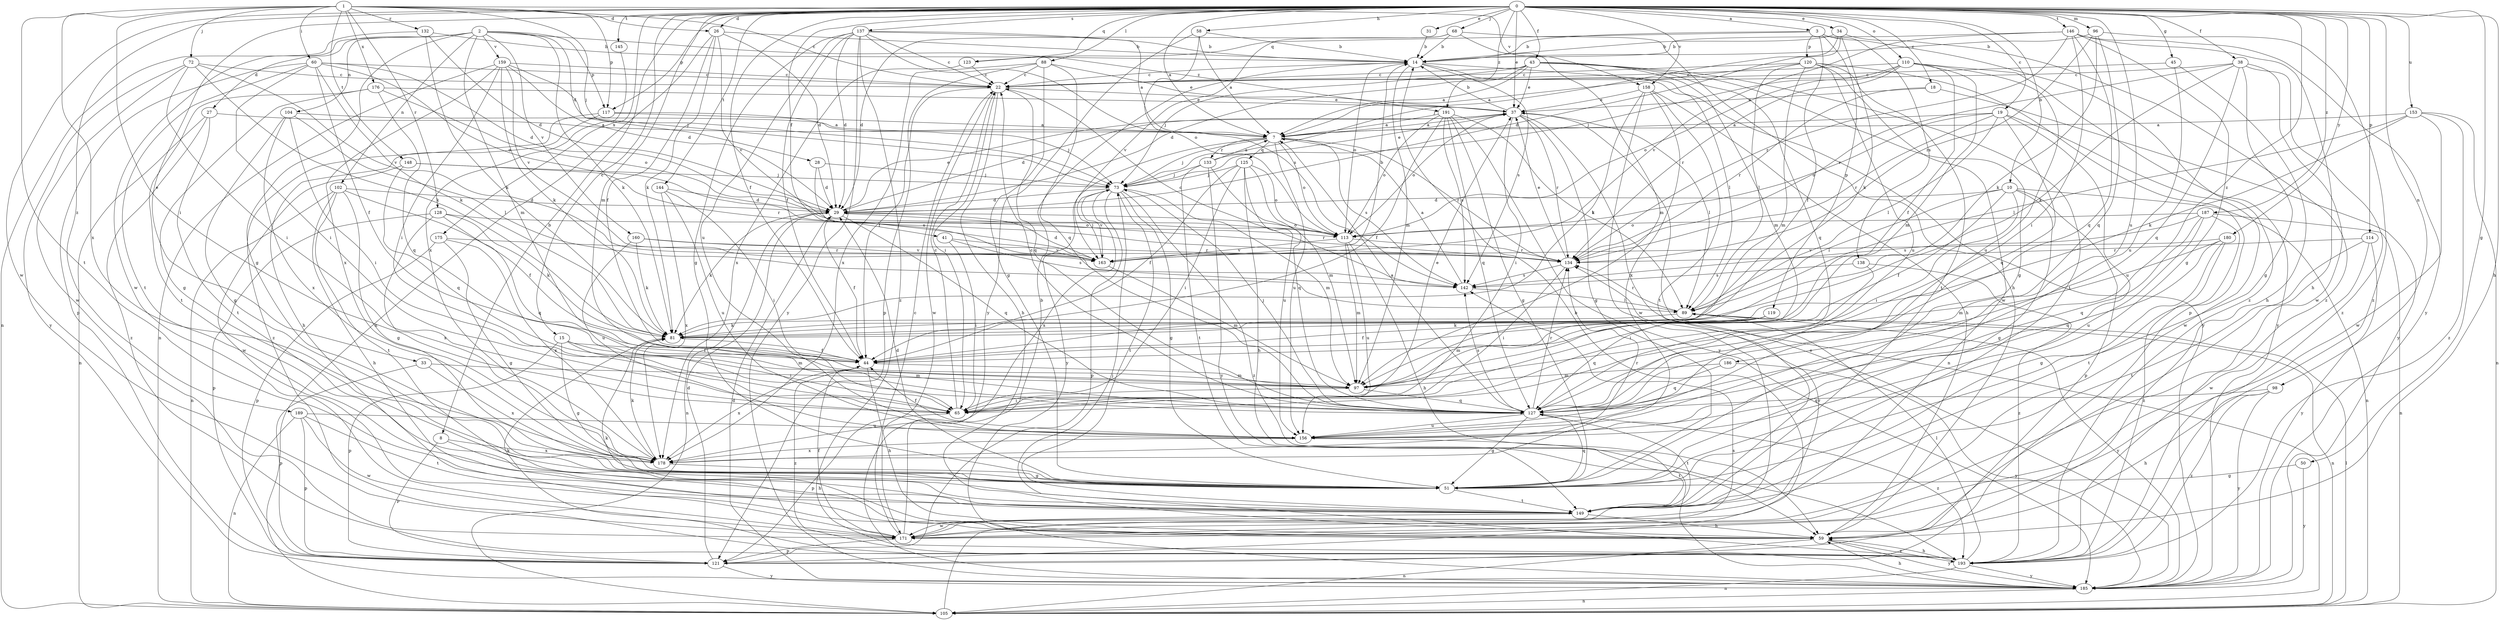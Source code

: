 strict digraph  {
0;
1;
2;
3;
7;
8;
10;
14;
15;
18;
19;
22;
26;
27;
28;
29;
31;
33;
34;
37;
38;
41;
43;
44;
45;
50;
51;
58;
59;
60;
65;
68;
72;
73;
81;
88;
89;
96;
97;
98;
102;
104;
105;
110;
113;
114;
117;
119;
120;
121;
123;
125;
127;
128;
132;
133;
134;
137;
138;
142;
144;
145;
146;
148;
149;
153;
156;
158;
159;
160;
163;
171;
175;
176;
178;
180;
185;
186;
187;
189;
191;
193;
0 -> 3  [label=a];
0 -> 7  [label=a];
0 -> 8  [label=b];
0 -> 10  [label=b];
0 -> 15  [label=c];
0 -> 18  [label=c];
0 -> 19  [label=c];
0 -> 26  [label=d];
0 -> 31  [label=e];
0 -> 33  [label=e];
0 -> 34  [label=e];
0 -> 37  [label=e];
0 -> 38  [label=f];
0 -> 41  [label=f];
0 -> 43  [label=f];
0 -> 44  [label=f];
0 -> 45  [label=g];
0 -> 50  [label=g];
0 -> 58  [label=h];
0 -> 59  [label=h];
0 -> 68  [label=j];
0 -> 88  [label=l];
0 -> 96  [label=m];
0 -> 97  [label=m];
0 -> 98  [label=n];
0 -> 110  [label=o];
0 -> 114  [label=p];
0 -> 117  [label=p];
0 -> 123  [label=q];
0 -> 137  [label=s];
0 -> 144  [label=t];
0 -> 145  [label=t];
0 -> 146  [label=t];
0 -> 153  [label=u];
0 -> 156  [label=u];
0 -> 158  [label=v];
0 -> 171  [label=w];
0 -> 175  [label=x];
0 -> 180  [label=y];
0 -> 186  [label=z];
0 -> 187  [label=z];
0 -> 189  [label=z];
0 -> 191  [label=z];
1 -> 22  [label=c];
1 -> 26  [label=d];
1 -> 60  [label=i];
1 -> 65  [label=i];
1 -> 72  [label=j];
1 -> 73  [label=j];
1 -> 117  [label=p];
1 -> 128  [label=r];
1 -> 132  [label=r];
1 -> 148  [label=t];
1 -> 149  [label=t];
1 -> 158  [label=v];
1 -> 176  [label=x];
1 -> 178  [label=x];
2 -> 27  [label=d];
2 -> 28  [label=d];
2 -> 51  [label=g];
2 -> 81  [label=k];
2 -> 97  [label=m];
2 -> 102  [label=n];
2 -> 104  [label=n];
2 -> 117  [label=p];
2 -> 159  [label=v];
2 -> 160  [label=v];
2 -> 171  [label=w];
2 -> 191  [label=z];
3 -> 14  [label=b];
3 -> 44  [label=f];
3 -> 119  [label=p];
3 -> 120  [label=p];
3 -> 123  [label=q];
3 -> 138  [label=s];
3 -> 193  [label=z];
7 -> 73  [label=j];
7 -> 113  [label=o];
7 -> 125  [label=q];
7 -> 133  [label=r];
7 -> 134  [label=r];
7 -> 142  [label=s];
7 -> 156  [label=u];
7 -> 185  [label=y];
8 -> 59  [label=h];
8 -> 121  [label=p];
8 -> 178  [label=x];
10 -> 29  [label=d];
10 -> 44  [label=f];
10 -> 51  [label=g];
10 -> 65  [label=i];
10 -> 89  [label=l];
10 -> 105  [label=n];
10 -> 121  [label=p];
14 -> 22  [label=c];
14 -> 89  [label=l];
14 -> 97  [label=m];
14 -> 113  [label=o];
14 -> 142  [label=s];
14 -> 185  [label=y];
15 -> 44  [label=f];
15 -> 51  [label=g];
15 -> 65  [label=i];
15 -> 97  [label=m];
15 -> 121  [label=p];
18 -> 37  [label=e];
18 -> 134  [label=r];
18 -> 185  [label=y];
19 -> 7  [label=a];
19 -> 89  [label=l];
19 -> 113  [label=o];
19 -> 127  [label=q];
19 -> 134  [label=r];
19 -> 156  [label=u];
19 -> 171  [label=w];
22 -> 37  [label=e];
22 -> 44  [label=f];
22 -> 59  [label=h];
22 -> 65  [label=i];
22 -> 127  [label=q];
22 -> 171  [label=w];
26 -> 14  [label=b];
26 -> 29  [label=d];
26 -> 44  [label=f];
26 -> 81  [label=k];
26 -> 105  [label=n];
26 -> 163  [label=v];
27 -> 7  [label=a];
27 -> 105  [label=n];
27 -> 149  [label=t];
27 -> 193  [label=z];
28 -> 29  [label=d];
28 -> 73  [label=j];
28 -> 142  [label=s];
29 -> 37  [label=e];
29 -> 44  [label=f];
29 -> 81  [label=k];
29 -> 105  [label=n];
29 -> 113  [label=o];
29 -> 127  [label=q];
29 -> 134  [label=r];
31 -> 14  [label=b];
33 -> 97  [label=m];
33 -> 121  [label=p];
33 -> 178  [label=x];
34 -> 14  [label=b];
34 -> 29  [label=d];
34 -> 73  [label=j];
34 -> 81  [label=k];
34 -> 193  [label=z];
37 -> 7  [label=a];
37 -> 14  [label=b];
37 -> 29  [label=d];
37 -> 51  [label=g];
37 -> 65  [label=i];
37 -> 89  [label=l];
37 -> 105  [label=n];
37 -> 113  [label=o];
37 -> 134  [label=r];
38 -> 22  [label=c];
38 -> 51  [label=g];
38 -> 81  [label=k];
38 -> 127  [label=q];
38 -> 134  [label=r];
38 -> 171  [label=w];
38 -> 193  [label=z];
41 -> 65  [label=i];
41 -> 142  [label=s];
41 -> 163  [label=v];
43 -> 7  [label=a];
43 -> 22  [label=c];
43 -> 29  [label=d];
43 -> 37  [label=e];
43 -> 51  [label=g];
43 -> 73  [label=j];
43 -> 97  [label=m];
43 -> 127  [label=q];
43 -> 149  [label=t];
44 -> 59  [label=h];
44 -> 97  [label=m];
44 -> 178  [label=x];
44 -> 193  [label=z];
45 -> 22  [label=c];
45 -> 59  [label=h];
45 -> 156  [label=u];
50 -> 51  [label=g];
50 -> 185  [label=y];
51 -> 29  [label=d];
51 -> 127  [label=q];
51 -> 149  [label=t];
58 -> 7  [label=a];
58 -> 14  [label=b];
58 -> 142  [label=s];
58 -> 185  [label=y];
59 -> 81  [label=k];
59 -> 105  [label=n];
59 -> 185  [label=y];
59 -> 193  [label=z];
60 -> 22  [label=c];
60 -> 29  [label=d];
60 -> 44  [label=f];
60 -> 65  [label=i];
60 -> 81  [label=k];
60 -> 113  [label=o];
60 -> 121  [label=p];
60 -> 149  [label=t];
65 -> 22  [label=c];
65 -> 37  [label=e];
65 -> 121  [label=p];
68 -> 14  [label=b];
68 -> 29  [label=d];
68 -> 59  [label=h];
68 -> 97  [label=m];
68 -> 163  [label=v];
72 -> 22  [label=c];
72 -> 65  [label=i];
72 -> 81  [label=k];
72 -> 163  [label=v];
72 -> 171  [label=w];
72 -> 185  [label=y];
73 -> 29  [label=d];
73 -> 51  [label=g];
73 -> 97  [label=m];
73 -> 121  [label=p];
73 -> 149  [label=t];
73 -> 163  [label=v];
73 -> 178  [label=x];
73 -> 193  [label=z];
81 -> 44  [label=f];
88 -> 22  [label=c];
88 -> 37  [label=e];
88 -> 51  [label=g];
88 -> 121  [label=p];
88 -> 127  [label=q];
88 -> 178  [label=x];
89 -> 81  [label=k];
89 -> 105  [label=n];
89 -> 134  [label=r];
89 -> 185  [label=y];
96 -> 14  [label=b];
96 -> 81  [label=k];
96 -> 127  [label=q];
96 -> 134  [label=r];
96 -> 193  [label=z];
97 -> 65  [label=i];
97 -> 127  [label=q];
98 -> 59  [label=h];
98 -> 127  [label=q];
98 -> 185  [label=y];
98 -> 193  [label=z];
102 -> 29  [label=d];
102 -> 44  [label=f];
102 -> 51  [label=g];
102 -> 59  [label=h];
102 -> 105  [label=n];
102 -> 149  [label=t];
104 -> 7  [label=a];
104 -> 51  [label=g];
104 -> 65  [label=i];
104 -> 89  [label=l];
104 -> 178  [label=x];
105 -> 89  [label=l];
105 -> 142  [label=s];
110 -> 22  [label=c];
110 -> 44  [label=f];
110 -> 73  [label=j];
110 -> 97  [label=m];
110 -> 113  [label=o];
110 -> 134  [label=r];
110 -> 156  [label=u];
110 -> 185  [label=y];
113 -> 59  [label=h];
113 -> 97  [label=m];
113 -> 134  [label=r];
113 -> 156  [label=u];
113 -> 163  [label=v];
114 -> 134  [label=r];
114 -> 149  [label=t];
114 -> 171  [label=w];
114 -> 185  [label=y];
117 -> 7  [label=a];
117 -> 59  [label=h];
117 -> 73  [label=j];
117 -> 193  [label=z];
119 -> 44  [label=f];
119 -> 81  [label=k];
119 -> 97  [label=m];
119 -> 127  [label=q];
120 -> 7  [label=a];
120 -> 22  [label=c];
120 -> 89  [label=l];
120 -> 97  [label=m];
120 -> 121  [label=p];
120 -> 149  [label=t];
120 -> 156  [label=u];
120 -> 171  [label=w];
121 -> 14  [label=b];
121 -> 29  [label=d];
121 -> 185  [label=y];
123 -> 22  [label=c];
123 -> 178  [label=x];
125 -> 44  [label=f];
125 -> 59  [label=h];
125 -> 65  [label=i];
125 -> 73  [label=j];
125 -> 113  [label=o];
125 -> 127  [label=q];
125 -> 156  [label=u];
127 -> 7  [label=a];
127 -> 22  [label=c];
127 -> 51  [label=g];
127 -> 73  [label=j];
127 -> 134  [label=r];
127 -> 142  [label=s];
127 -> 149  [label=t];
127 -> 156  [label=u];
127 -> 193  [label=z];
128 -> 81  [label=k];
128 -> 113  [label=o];
128 -> 121  [label=p];
128 -> 127  [label=q];
128 -> 178  [label=x];
132 -> 14  [label=b];
132 -> 29  [label=d];
132 -> 81  [label=k];
132 -> 105  [label=n];
133 -> 7  [label=a];
133 -> 37  [label=e];
133 -> 73  [label=j];
133 -> 97  [label=m];
133 -> 149  [label=t];
133 -> 185  [label=y];
134 -> 37  [label=e];
134 -> 65  [label=i];
134 -> 142  [label=s];
137 -> 7  [label=a];
137 -> 14  [label=b];
137 -> 22  [label=c];
137 -> 29  [label=d];
137 -> 44  [label=f];
137 -> 51  [label=g];
137 -> 113  [label=o];
137 -> 156  [label=u];
137 -> 185  [label=y];
137 -> 193  [label=z];
138 -> 65  [label=i];
138 -> 142  [label=s];
138 -> 193  [label=z];
142 -> 7  [label=a];
142 -> 22  [label=c];
142 -> 89  [label=l];
144 -> 29  [label=d];
144 -> 65  [label=i];
144 -> 156  [label=u];
144 -> 178  [label=x];
145 -> 178  [label=x];
146 -> 14  [label=b];
146 -> 51  [label=g];
146 -> 59  [label=h];
146 -> 65  [label=i];
146 -> 127  [label=q];
146 -> 134  [label=r];
146 -> 163  [label=v];
146 -> 185  [label=y];
148 -> 73  [label=j];
148 -> 127  [label=q];
148 -> 134  [label=r];
148 -> 171  [label=w];
149 -> 59  [label=h];
149 -> 171  [label=w];
153 -> 7  [label=a];
153 -> 81  [label=k];
153 -> 89  [label=l];
153 -> 105  [label=n];
153 -> 171  [label=w];
153 -> 193  [label=z];
156 -> 44  [label=f];
156 -> 149  [label=t];
156 -> 178  [label=x];
158 -> 37  [label=e];
158 -> 59  [label=h];
158 -> 81  [label=k];
158 -> 149  [label=t];
158 -> 171  [label=w];
158 -> 178  [label=x];
159 -> 22  [label=c];
159 -> 29  [label=d];
159 -> 65  [label=i];
159 -> 73  [label=j];
159 -> 81  [label=k];
159 -> 105  [label=n];
159 -> 163  [label=v];
159 -> 178  [label=x];
160 -> 81  [label=k];
160 -> 134  [label=r];
160 -> 156  [label=u];
160 -> 163  [label=v];
163 -> 14  [label=b];
163 -> 29  [label=d];
163 -> 73  [label=j];
163 -> 97  [label=m];
171 -> 14  [label=b];
171 -> 22  [label=c];
171 -> 44  [label=f];
171 -> 121  [label=p];
171 -> 134  [label=r];
175 -> 51  [label=g];
175 -> 121  [label=p];
175 -> 134  [label=r];
175 -> 178  [label=x];
176 -> 37  [label=e];
176 -> 51  [label=g];
176 -> 113  [label=o];
176 -> 127  [label=q];
176 -> 149  [label=t];
178 -> 51  [label=g];
178 -> 81  [label=k];
178 -> 134  [label=r];
180 -> 51  [label=g];
180 -> 97  [label=m];
180 -> 127  [label=q];
180 -> 163  [label=v];
180 -> 193  [label=z];
185 -> 29  [label=d];
185 -> 37  [label=e];
185 -> 59  [label=h];
185 -> 105  [label=n];
186 -> 97  [label=m];
186 -> 127  [label=q];
186 -> 185  [label=y];
187 -> 105  [label=n];
187 -> 113  [label=o];
187 -> 127  [label=q];
187 -> 142  [label=s];
187 -> 149  [label=t];
187 -> 156  [label=u];
189 -> 105  [label=n];
189 -> 121  [label=p];
189 -> 149  [label=t];
189 -> 156  [label=u];
189 -> 171  [label=w];
191 -> 7  [label=a];
191 -> 44  [label=f];
191 -> 51  [label=g];
191 -> 89  [label=l];
191 -> 113  [label=o];
191 -> 127  [label=q];
191 -> 142  [label=s];
191 -> 185  [label=y];
193 -> 59  [label=h];
193 -> 73  [label=j];
193 -> 81  [label=k];
193 -> 89  [label=l];
193 -> 105  [label=n];
193 -> 185  [label=y];
}
